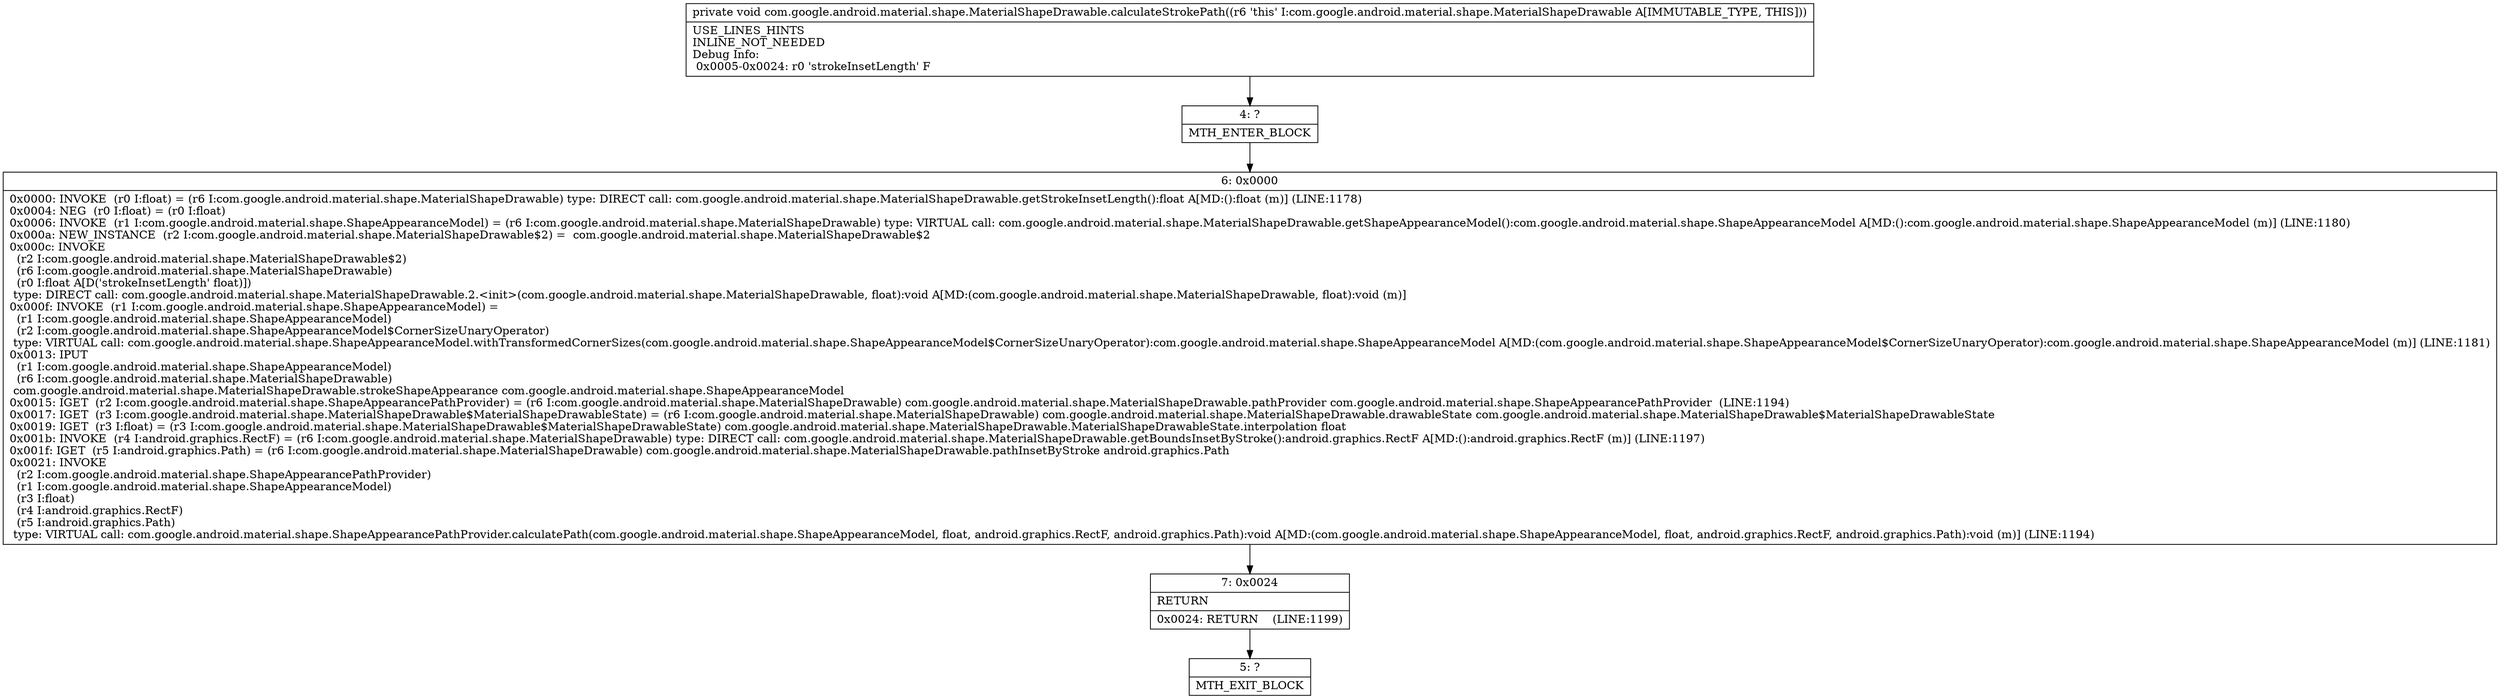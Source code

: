 digraph "CFG forcom.google.android.material.shape.MaterialShapeDrawable.calculateStrokePath()V" {
Node_4 [shape=record,label="{4\:\ ?|MTH_ENTER_BLOCK\l}"];
Node_6 [shape=record,label="{6\:\ 0x0000|0x0000: INVOKE  (r0 I:float) = (r6 I:com.google.android.material.shape.MaterialShapeDrawable) type: DIRECT call: com.google.android.material.shape.MaterialShapeDrawable.getStrokeInsetLength():float A[MD:():float (m)] (LINE:1178)\l0x0004: NEG  (r0 I:float) = (r0 I:float) \l0x0006: INVOKE  (r1 I:com.google.android.material.shape.ShapeAppearanceModel) = (r6 I:com.google.android.material.shape.MaterialShapeDrawable) type: VIRTUAL call: com.google.android.material.shape.MaterialShapeDrawable.getShapeAppearanceModel():com.google.android.material.shape.ShapeAppearanceModel A[MD:():com.google.android.material.shape.ShapeAppearanceModel (m)] (LINE:1180)\l0x000a: NEW_INSTANCE  (r2 I:com.google.android.material.shape.MaterialShapeDrawable$2) =  com.google.android.material.shape.MaterialShapeDrawable$2 \l0x000c: INVOKE  \l  (r2 I:com.google.android.material.shape.MaterialShapeDrawable$2)\l  (r6 I:com.google.android.material.shape.MaterialShapeDrawable)\l  (r0 I:float A[D('strokeInsetLength' float)])\l type: DIRECT call: com.google.android.material.shape.MaterialShapeDrawable.2.\<init\>(com.google.android.material.shape.MaterialShapeDrawable, float):void A[MD:(com.google.android.material.shape.MaterialShapeDrawable, float):void (m)]\l0x000f: INVOKE  (r1 I:com.google.android.material.shape.ShapeAppearanceModel) = \l  (r1 I:com.google.android.material.shape.ShapeAppearanceModel)\l  (r2 I:com.google.android.material.shape.ShapeAppearanceModel$CornerSizeUnaryOperator)\l type: VIRTUAL call: com.google.android.material.shape.ShapeAppearanceModel.withTransformedCornerSizes(com.google.android.material.shape.ShapeAppearanceModel$CornerSizeUnaryOperator):com.google.android.material.shape.ShapeAppearanceModel A[MD:(com.google.android.material.shape.ShapeAppearanceModel$CornerSizeUnaryOperator):com.google.android.material.shape.ShapeAppearanceModel (m)] (LINE:1181)\l0x0013: IPUT  \l  (r1 I:com.google.android.material.shape.ShapeAppearanceModel)\l  (r6 I:com.google.android.material.shape.MaterialShapeDrawable)\l com.google.android.material.shape.MaterialShapeDrawable.strokeShapeAppearance com.google.android.material.shape.ShapeAppearanceModel \l0x0015: IGET  (r2 I:com.google.android.material.shape.ShapeAppearancePathProvider) = (r6 I:com.google.android.material.shape.MaterialShapeDrawable) com.google.android.material.shape.MaterialShapeDrawable.pathProvider com.google.android.material.shape.ShapeAppearancePathProvider  (LINE:1194)\l0x0017: IGET  (r3 I:com.google.android.material.shape.MaterialShapeDrawable$MaterialShapeDrawableState) = (r6 I:com.google.android.material.shape.MaterialShapeDrawable) com.google.android.material.shape.MaterialShapeDrawable.drawableState com.google.android.material.shape.MaterialShapeDrawable$MaterialShapeDrawableState \l0x0019: IGET  (r3 I:float) = (r3 I:com.google.android.material.shape.MaterialShapeDrawable$MaterialShapeDrawableState) com.google.android.material.shape.MaterialShapeDrawable.MaterialShapeDrawableState.interpolation float \l0x001b: INVOKE  (r4 I:android.graphics.RectF) = (r6 I:com.google.android.material.shape.MaterialShapeDrawable) type: DIRECT call: com.google.android.material.shape.MaterialShapeDrawable.getBoundsInsetByStroke():android.graphics.RectF A[MD:():android.graphics.RectF (m)] (LINE:1197)\l0x001f: IGET  (r5 I:android.graphics.Path) = (r6 I:com.google.android.material.shape.MaterialShapeDrawable) com.google.android.material.shape.MaterialShapeDrawable.pathInsetByStroke android.graphics.Path \l0x0021: INVOKE  \l  (r2 I:com.google.android.material.shape.ShapeAppearancePathProvider)\l  (r1 I:com.google.android.material.shape.ShapeAppearanceModel)\l  (r3 I:float)\l  (r4 I:android.graphics.RectF)\l  (r5 I:android.graphics.Path)\l type: VIRTUAL call: com.google.android.material.shape.ShapeAppearancePathProvider.calculatePath(com.google.android.material.shape.ShapeAppearanceModel, float, android.graphics.RectF, android.graphics.Path):void A[MD:(com.google.android.material.shape.ShapeAppearanceModel, float, android.graphics.RectF, android.graphics.Path):void (m)] (LINE:1194)\l}"];
Node_7 [shape=record,label="{7\:\ 0x0024|RETURN\l|0x0024: RETURN    (LINE:1199)\l}"];
Node_5 [shape=record,label="{5\:\ ?|MTH_EXIT_BLOCK\l}"];
MethodNode[shape=record,label="{private void com.google.android.material.shape.MaterialShapeDrawable.calculateStrokePath((r6 'this' I:com.google.android.material.shape.MaterialShapeDrawable A[IMMUTABLE_TYPE, THIS]))  | USE_LINES_HINTS\lINLINE_NOT_NEEDED\lDebug Info:\l  0x0005\-0x0024: r0 'strokeInsetLength' F\l}"];
MethodNode -> Node_4;Node_4 -> Node_6;
Node_6 -> Node_7;
Node_7 -> Node_5;
}

